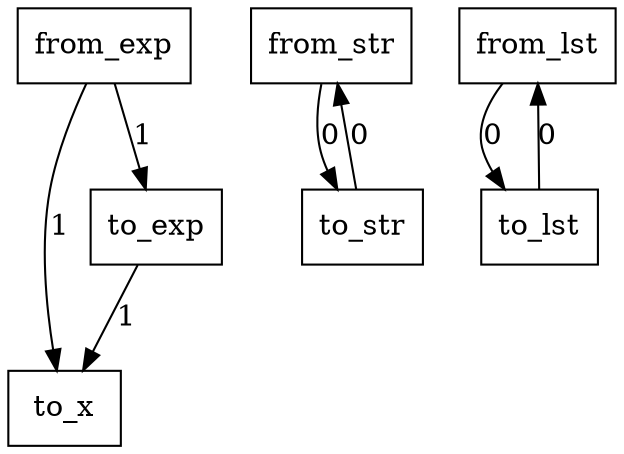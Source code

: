 digraph {
    graph [rankdir=TB
          ,bgcolor=transparent];
    node [shape=box
         ,fillcolor=white
         ,style=filled];
    0 [label=<from_exp>];
    1 [label=<from_str>];
    2 [label=<from_lst>];
    3 [label=<to_str>];
    4 [label=<to_lst>];
    5 [label=<to_x>];
    6 [label=<to_exp>];
    0 -> 5 [label=1];
    0 -> 6 [label=1];
    1 -> 3 [label=0];
    2 -> 4 [label=0];
    3 -> 1 [label=0];
    4 -> 2 [label=0];
    6 -> 5 [label=1];
}